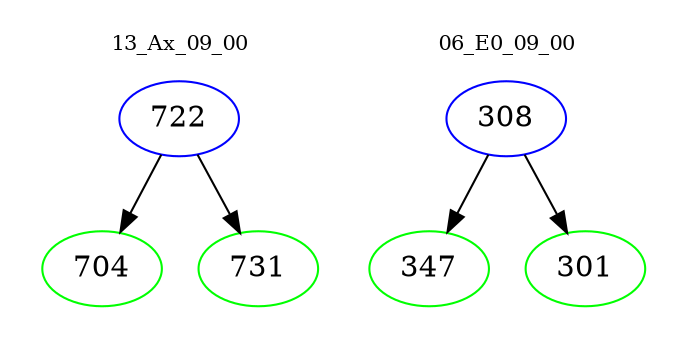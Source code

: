 digraph{
subgraph cluster_0 {
color = white
label = "13_Ax_09_00";
fontsize=10;
T0_722 [label="722", color="blue"]
T0_722 -> T0_704 [color="black"]
T0_704 [label="704", color="green"]
T0_722 -> T0_731 [color="black"]
T0_731 [label="731", color="green"]
}
subgraph cluster_1 {
color = white
label = "06_E0_09_00";
fontsize=10;
T1_308 [label="308", color="blue"]
T1_308 -> T1_347 [color="black"]
T1_347 [label="347", color="green"]
T1_308 -> T1_301 [color="black"]
T1_301 [label="301", color="green"]
}
}
